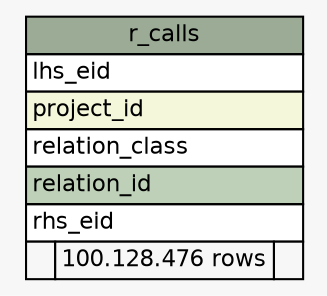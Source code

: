 // dot 2.36.0 on Mac OS X 10.10.3
// SchemaSpy rev 590
digraph "r_calls" {
  graph [
    rankdir="RL"
    bgcolor="#f7f7f7"
    nodesep="0.18"
    ranksep="0.46"
    fontname="Helvetica"
    fontsize="11"
  ];
  node [
    fontname="Helvetica"
    fontsize="11"
    shape="plaintext"
  ];
  edge [
    arrowsize="0.8"
  ];
  "r_calls" [
    label=<
    <TABLE BORDER="0" CELLBORDER="1" CELLSPACING="0" BGCOLOR="#ffffff">
      <TR><TD COLSPAN="3" BGCOLOR="#9bab96" ALIGN="CENTER">r_calls</TD></TR>
      <TR><TD PORT="lhs_eid" COLSPAN="3" ALIGN="LEFT">lhs_eid</TD></TR>
      <TR><TD PORT="project_id" COLSPAN="3" BGCOLOR="#f4f7da" ALIGN="LEFT">project_id</TD></TR>
      <TR><TD PORT="relation_class" COLSPAN="3" ALIGN="LEFT">relation_class</TD></TR>
      <TR><TD PORT="relation_id" COLSPAN="3" BGCOLOR="#bed1b8" ALIGN="LEFT">relation_id</TD></TR>
      <TR><TD PORT="rhs_eid" COLSPAN="3" ALIGN="LEFT">rhs_eid</TD></TR>
      <TR><TD ALIGN="LEFT" BGCOLOR="#f7f7f7">  </TD><TD ALIGN="RIGHT" BGCOLOR="#f7f7f7">100.128.476 rows</TD><TD ALIGN="RIGHT" BGCOLOR="#f7f7f7">  </TD></TR>
    </TABLE>>
    URL="tables/r_calls.html"
    tooltip="r_calls"
  ];
}
